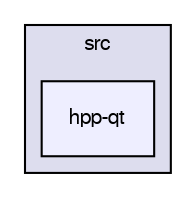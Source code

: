 digraph "hpp-qt" {
  compound=true
  node [ fontsize="10", fontname="FreeSans"];
  edge [ labelfontsize="10", labelfontname="FreeSans"];
  subgraph clusterdir_68267d1309a1af8e8297ef4c3efbcdba {
    graph [ bgcolor="#ddddee", pencolor="black", label="src" fontname="FreeSans", fontsize="10", URL="dir_68267d1309a1af8e8297ef4c3efbcdba.html"]
  dir_d35d1c776c6410e81bb95b0887617fde [shape=box, label="hpp-qt", style="filled", fillcolor="#eeeeff", pencolor="black", URL="dir_d35d1c776c6410e81bb95b0887617fde.html"];
  }
}
